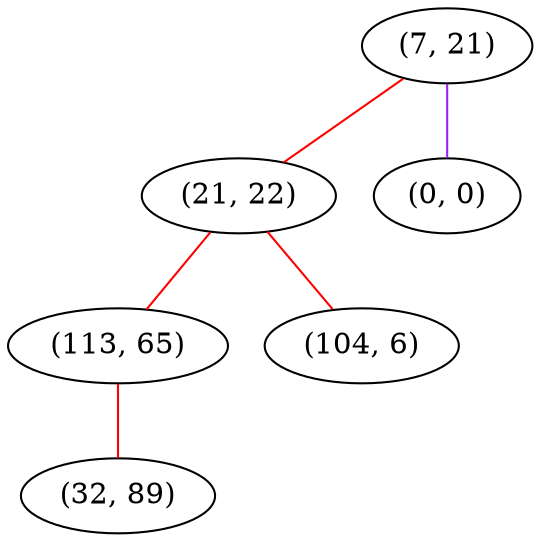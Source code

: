 graph "" {
"(7, 21)";
"(21, 22)";
"(113, 65)";
"(32, 89)";
"(0, 0)";
"(104, 6)";
"(7, 21)" -- "(21, 22)"  [color=red, key=0, weight=1];
"(7, 21)" -- "(0, 0)"  [color=purple, key=0, weight=4];
"(21, 22)" -- "(104, 6)"  [color=red, key=0, weight=1];
"(21, 22)" -- "(113, 65)"  [color=red, key=0, weight=1];
"(113, 65)" -- "(32, 89)"  [color=red, key=0, weight=1];
}
